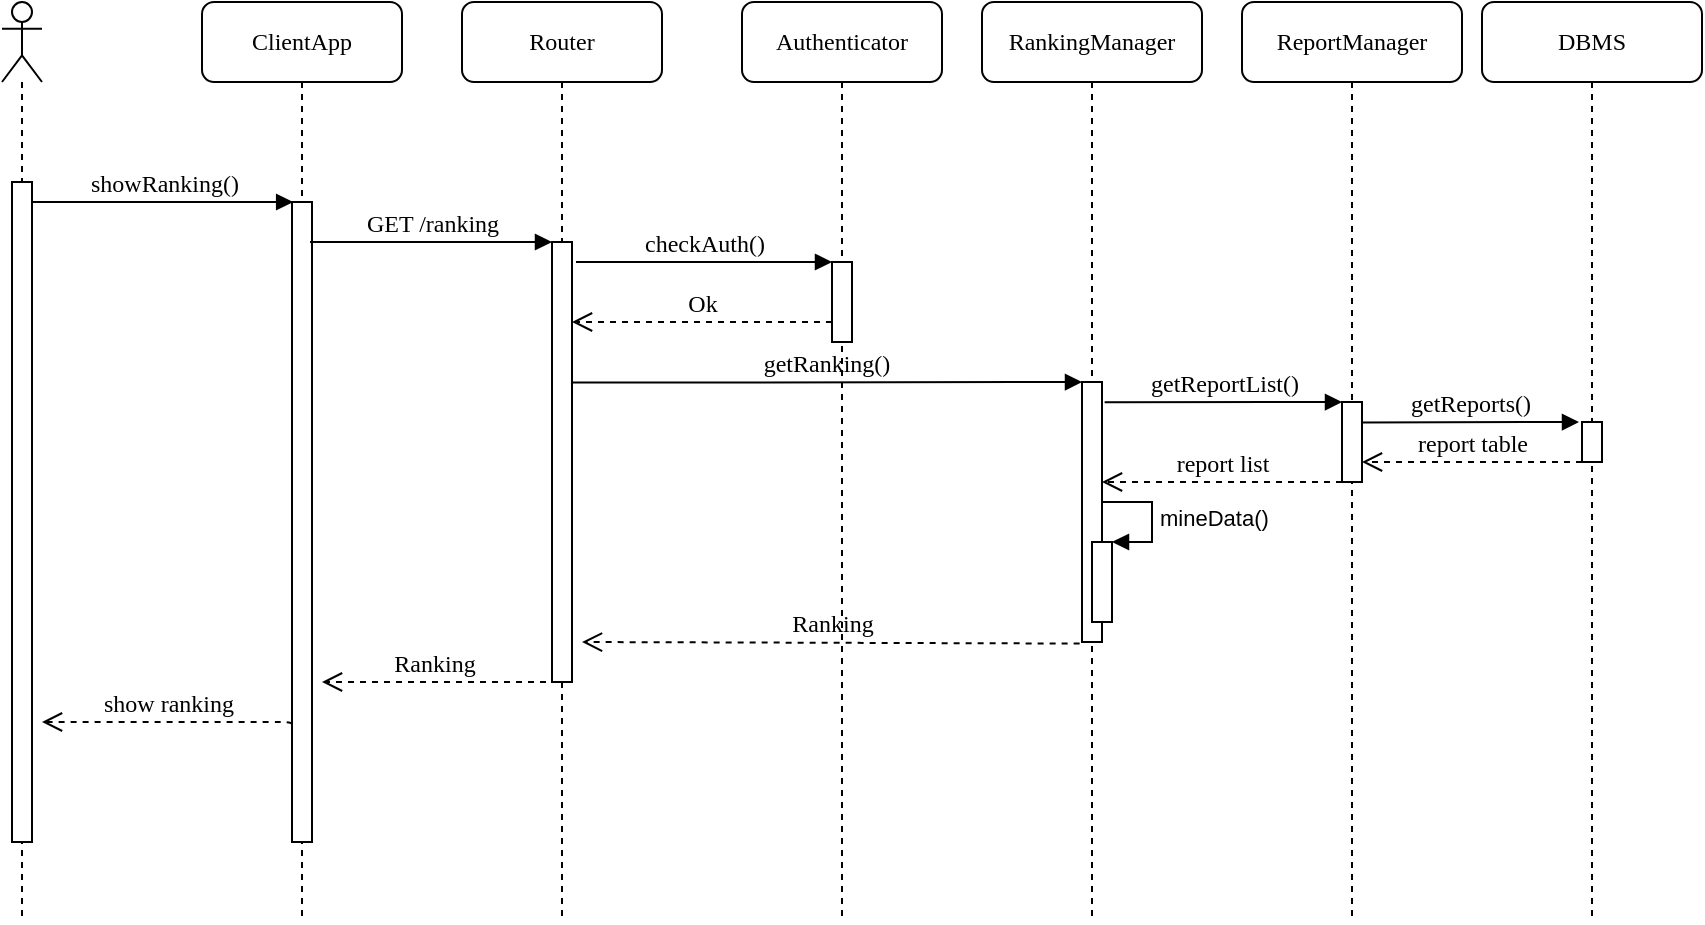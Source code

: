 <mxfile version="12.3.7" type="device" pages="1"><diagram name="Page-1" id="13e1069c-82ec-6db2-03f1-153e76fe0fe0"><mxGraphModel dx="1408" dy="1575" grid="1" gridSize="10" guides="1" tooltips="1" connect="1" arrows="1" fold="1" page="1" pageScale="1" pageWidth="1100" pageHeight="850" background="#ffffff" math="0" shadow="0"><root><mxCell id="0"/><mxCell id="1" parent="0"/><mxCell id="7baba1c4bc27f4b0-2" value="ClientApp" style="shape=umlLifeline;perimeter=lifelinePerimeter;whiteSpace=wrap;html=1;container=1;collapsible=0;recursiveResize=0;outlineConnect=0;rounded=1;shadow=0;comic=0;labelBackgroundColor=none;strokeWidth=1;fontFamily=Verdana;fontSize=12;align=center;" parent="1" vertex="1"><mxGeometry x="240" y="-100" width="100" height="460" as="geometry"/></mxCell><mxCell id="7baba1c4bc27f4b0-10" value="" style="html=1;points=[];perimeter=orthogonalPerimeter;rounded=0;shadow=0;comic=0;labelBackgroundColor=none;strokeWidth=1;fontFamily=Verdana;fontSize=12;align=center;" parent="7baba1c4bc27f4b0-2" vertex="1"><mxGeometry x="45" y="100" width="10" height="320" as="geometry"/></mxCell><mxCell id="7baba1c4bc27f4b0-5" value="Authenticator" style="shape=umlLifeline;perimeter=lifelinePerimeter;whiteSpace=wrap;html=1;container=1;collapsible=0;recursiveResize=0;outlineConnect=0;rounded=1;shadow=0;comic=0;labelBackgroundColor=none;strokeWidth=1;fontFamily=Verdana;fontSize=12;align=center;" parent="1" vertex="1"><mxGeometry x="510" y="-100" width="100" height="460" as="geometry"/></mxCell><mxCell id="7baba1c4bc27f4b0-6" value="Router" style="shape=umlLifeline;perimeter=lifelinePerimeter;whiteSpace=wrap;html=1;container=1;collapsible=0;recursiveResize=0;outlineConnect=0;rounded=1;shadow=0;comic=0;labelBackgroundColor=none;strokeWidth=1;fontFamily=Verdana;fontSize=12;align=center;" parent="1" vertex="1"><mxGeometry x="370" y="-100" width="100" height="460" as="geometry"/></mxCell><mxCell id="7baba1c4bc27f4b0-16" value="" style="html=1;points=[];perimeter=orthogonalPerimeter;rounded=0;shadow=0;comic=0;labelBackgroundColor=none;strokeWidth=1;fontFamily=Verdana;fontSize=12;align=center;" parent="7baba1c4bc27f4b0-6" vertex="1"><mxGeometry x="45" y="120" width="10" height="220" as="geometry"/></mxCell><mxCell id="7baba1c4bc27f4b0-19" value="" style="html=1;points=[];perimeter=orthogonalPerimeter;rounded=0;shadow=0;comic=0;labelBackgroundColor=none;strokeWidth=1;fontFamily=Verdana;fontSize=12;align=center;" parent="7baba1c4bc27f4b0-6" vertex="1"><mxGeometry x="185" y="130" width="10" height="40" as="geometry"/></mxCell><mxCell id="7baba1c4bc27f4b0-20" value="checkAuth()" style="html=1;verticalAlign=bottom;endArrow=block;entryX=0;entryY=0;labelBackgroundColor=none;fontFamily=Verdana;fontSize=12;edgeStyle=elbowEdgeStyle;elbow=vertical;" parent="7baba1c4bc27f4b0-6" target="7baba1c4bc27f4b0-19" edge="1"><mxGeometry relative="1" as="geometry"><mxPoint x="57" y="130" as="sourcePoint"/></mxGeometry></mxCell><mxCell id="7baba1c4bc27f4b0-21" value="Ok" style="html=1;verticalAlign=bottom;endArrow=open;dashed=1;endSize=8;labelBackgroundColor=none;fontFamily=Verdana;fontSize=12;edgeStyle=elbowEdgeStyle;elbow=vertical;" parent="7baba1c4bc27f4b0-6" source="7baba1c4bc27f4b0-19" edge="1"><mxGeometry relative="1" as="geometry"><mxPoint x="55" y="160" as="targetPoint"/><Array as="points"><mxPoint x="130" y="160"/><mxPoint x="160" y="160"/></Array></mxGeometry></mxCell><mxCell id="7baba1c4bc27f4b0-11" value="showRanking()" style="html=1;verticalAlign=bottom;endArrow=block;labelBackgroundColor=none;fontFamily=Verdana;fontSize=12;edgeStyle=elbowEdgeStyle;elbow=vertical;shadow=0;comic=0;entryX=0.058;entryY=0;entryDx=0;entryDy=0;entryPerimeter=0;" parent="1" source="7baba1c4bc27f4b0-9" target="7baba1c4bc27f4b0-10" edge="1"><mxGeometry relative="1" as="geometry"><mxPoint x="160" as="sourcePoint"/><mxPoint x="280" as="targetPoint"/><Array as="points"><mxPoint x="270"/><mxPoint x="280"/></Array></mxGeometry></mxCell><mxCell id="1SlL1ueOV2csKyAfzmK5-1" value="" style="shape=umlLifeline;participant=umlActor;perimeter=lifelinePerimeter;whiteSpace=wrap;html=1;container=1;collapsible=0;recursiveResize=0;verticalAlign=top;spacingTop=36;labelBackgroundColor=#ffffff;outlineConnect=0;" parent="1" vertex="1"><mxGeometry x="140" y="-100" width="20" height="460" as="geometry"/></mxCell><mxCell id="7baba1c4bc27f4b0-9" value="" style="html=1;points=[];perimeter=orthogonalPerimeter;rounded=0;shadow=0;comic=0;labelBackgroundColor=none;strokeWidth=1;fontFamily=Verdana;fontSize=12;align=center;" parent="1SlL1ueOV2csKyAfzmK5-1" vertex="1"><mxGeometry x="5" y="90" width="10" height="330" as="geometry"/></mxCell><mxCell id="j8wvazzYa7TAVAe0LvpJ-49" value="RankingManager" style="shape=umlLifeline;perimeter=lifelinePerimeter;whiteSpace=wrap;html=1;container=1;collapsible=0;recursiveResize=0;outlineConnect=0;rounded=1;shadow=0;comic=0;labelBackgroundColor=none;strokeWidth=1;fontFamily=Verdana;fontSize=12;align=center;" parent="1" vertex="1"><mxGeometry x="630" y="-100" width="110" height="460" as="geometry"/></mxCell><mxCell id="PqzRrof0vnTyG2Atzz5S-10" value="" style="html=1;points=[];perimeter=orthogonalPerimeter;" parent="j8wvazzYa7TAVAe0LvpJ-49" vertex="1"><mxGeometry x="50" y="190" width="10" height="130" as="geometry"/></mxCell><mxCell id="PqzRrof0vnTyG2Atzz5S-21" value="" style="html=1;points=[];perimeter=orthogonalPerimeter;" parent="j8wvazzYa7TAVAe0LvpJ-49" vertex="1"><mxGeometry x="55" y="270" width="10" height="40" as="geometry"/></mxCell><mxCell id="PqzRrof0vnTyG2Atzz5S-22" value="mineData()" style="edgeStyle=orthogonalEdgeStyle;html=1;align=left;spacingLeft=2;endArrow=block;rounded=0;entryX=1;entryY=0;" parent="j8wvazzYa7TAVAe0LvpJ-49" target="PqzRrof0vnTyG2Atzz5S-21" edge="1"><mxGeometry relative="1" as="geometry"><mxPoint x="60" y="250" as="sourcePoint"/><Array as="points"><mxPoint x="85" y="250"/></Array></mxGeometry></mxCell><mxCell id="7baba1c4bc27f4b0-17" value="GET /ranking" style="html=1;verticalAlign=bottom;endArrow=block;labelBackgroundColor=none;fontFamily=Verdana;fontSize=12;edgeStyle=elbowEdgeStyle;elbow=vertical;" parent="1" target="7baba1c4bc27f4b0-16" edge="1"><mxGeometry relative="1" as="geometry"><mxPoint x="294" y="20" as="sourcePoint"/><Array as="points"><mxPoint x="410" y="20"/></Array></mxGeometry></mxCell><mxCell id="PqzRrof0vnTyG2Atzz5S-9" value="getRanking()" style="html=1;verticalAlign=bottom;endArrow=block;labelBackgroundColor=none;fontFamily=Verdana;fontSize=12;edgeStyle=elbowEdgeStyle;elbow=vertical;exitX=0.92;exitY=0.422;exitDx=0;exitDy=0;exitPerimeter=0;" parent="1" edge="1"><mxGeometry relative="1" as="geometry"><mxPoint x="425.034" y="90.31" as="sourcePoint"/><Array as="points"><mxPoint x="591" y="90"/></Array><mxPoint x="680" y="90" as="targetPoint"/></mxGeometry></mxCell><mxCell id="PqzRrof0vnTyG2Atzz5S-11" value="Ranking" style="html=1;verticalAlign=bottom;endArrow=open;dashed=1;endSize=8;labelBackgroundColor=none;fontFamily=Verdana;fontSize=12;edgeStyle=elbowEdgeStyle;elbow=vertical;exitX=-0.118;exitY=1.006;exitDx=0;exitDy=0;exitPerimeter=0;" parent="1" source="PqzRrof0vnTyG2Atzz5S-10" edge="1"><mxGeometry relative="1" as="geometry"><mxPoint x="430" y="220" as="targetPoint"/><Array as="points"><mxPoint x="520" y="220"/><mxPoint x="520" y="211"/><mxPoint x="684.5" y="150"/><mxPoint x="564.5" y="150"/><mxPoint x="629.5" y="150.5"/><mxPoint x="659.5" y="150.5"/></Array><mxPoint x="690" y="150" as="sourcePoint"/></mxGeometry></mxCell><mxCell id="PqzRrof0vnTyG2Atzz5S-14" value="ReportManager" style="shape=umlLifeline;perimeter=lifelinePerimeter;whiteSpace=wrap;html=1;container=1;collapsible=0;recursiveResize=0;outlineConnect=0;rounded=1;shadow=0;comic=0;labelBackgroundColor=none;strokeWidth=1;fontFamily=Verdana;fontSize=12;align=center;" parent="1" vertex="1"><mxGeometry x="760" y="-100" width="110" height="460" as="geometry"/></mxCell><mxCell id="PqzRrof0vnTyG2Atzz5S-16" value="" style="html=1;points=[];perimeter=orthogonalPerimeter;" parent="PqzRrof0vnTyG2Atzz5S-14" vertex="1"><mxGeometry x="50" y="200" width="10" height="40" as="geometry"/></mxCell><mxCell id="PqzRrof0vnTyG2Atzz5S-17" value="getReportList()" style="html=1;verticalAlign=bottom;endArrow=block;labelBackgroundColor=none;fontFamily=Verdana;fontSize=12;edgeStyle=elbowEdgeStyle;elbow=vertical;exitX=1.13;exitY=0.078;exitDx=0;exitDy=0;exitPerimeter=0;" parent="1" source="PqzRrof0vnTyG2Atzz5S-10" edge="1"><mxGeometry relative="1" as="geometry"><mxPoint x="710" y="100" as="sourcePoint"/><Array as="points"/><mxPoint x="810" y="100" as="targetPoint"/></mxGeometry></mxCell><mxCell id="PqzRrof0vnTyG2Atzz5S-18" value="report list" style="html=1;verticalAlign=bottom;endArrow=open;dashed=1;endSize=8;labelBackgroundColor=none;fontFamily=Verdana;fontSize=12;edgeStyle=elbowEdgeStyle;elbow=vertical;entryX=1;entryY=0.385;entryDx=0;entryDy=0;entryPerimeter=0;" parent="1" target="PqzRrof0vnTyG2Atzz5S-10" edge="1"><mxGeometry relative="1" as="geometry"><mxPoint x="710" y="140" as="targetPoint"/><Array as="points"><mxPoint x="760" y="140"/><mxPoint x="744.5" y="79"/><mxPoint x="809.5" y="79.5"/><mxPoint x="839.5" y="79.5"/></Array><mxPoint x="810" y="140" as="sourcePoint"/></mxGeometry></mxCell><mxCell id="PqzRrof0vnTyG2Atzz5S-23" value="Ranking" style="html=1;verticalAlign=bottom;endArrow=open;dashed=1;endSize=8;labelBackgroundColor=none;fontFamily=Verdana;fontSize=12;edgeStyle=elbowEdgeStyle;elbow=vertical;" parent="1" edge="1"><mxGeometry relative="1" as="geometry"><mxPoint x="300" y="240" as="targetPoint"/><Array as="points"><mxPoint x="411.5" y="240"/><mxPoint x="411.5" y="231"/><mxPoint x="576" y="170"/><mxPoint x="456" y="170"/><mxPoint x="521" y="170.5"/><mxPoint x="551" y="170.5"/></Array><mxPoint x="412" y="240" as="sourcePoint"/></mxGeometry></mxCell><mxCell id="PqzRrof0vnTyG2Atzz5S-24" value="show ranking" style="html=1;verticalAlign=bottom;endArrow=open;dashed=1;endSize=8;labelBackgroundColor=none;fontFamily=Verdana;fontSize=12;edgeStyle=elbowEdgeStyle;elbow=vertical;exitX=-0.118;exitY=1.006;exitDx=0;exitDy=0;exitPerimeter=0;" parent="1" edge="1"><mxGeometry relative="1" as="geometry"><mxPoint x="160" y="260" as="targetPoint"/><Array as="points"><mxPoint x="111" y="260"/><mxPoint x="111" y="251"/><mxPoint x="275.5" y="190"/><mxPoint x="155.5" y="190"/><mxPoint x="220.5" y="190.5"/><mxPoint x="250.5" y="190.5"/></Array><mxPoint x="284.667" y="261.167" as="sourcePoint"/></mxGeometry></mxCell><mxCell id="2yBOR78IWso0YkBqZARR-1" value="DBMS" style="shape=umlLifeline;perimeter=lifelinePerimeter;whiteSpace=wrap;html=1;container=1;collapsible=0;recursiveResize=0;outlineConnect=0;rounded=1;shadow=0;comic=0;labelBackgroundColor=none;strokeWidth=1;fontFamily=Verdana;fontSize=12;align=center;" vertex="1" parent="1"><mxGeometry x="880" y="-100" width="110" height="460" as="geometry"/></mxCell><mxCell id="2yBOR78IWso0YkBqZARR-2" value="" style="html=1;points=[];perimeter=orthogonalPerimeter;" vertex="1" parent="2yBOR78IWso0YkBqZARR-1"><mxGeometry x="50" y="210" width="10" height="20" as="geometry"/></mxCell><mxCell id="2yBOR78IWso0YkBqZARR-3" value="getReports()" style="html=1;verticalAlign=bottom;endArrow=block;labelBackgroundColor=none;fontFamily=Verdana;fontSize=12;edgeStyle=elbowEdgeStyle;elbow=vertical;exitX=1.13;exitY=0.078;exitDx=0;exitDy=0;exitPerimeter=0;" edge="1" parent="1"><mxGeometry relative="1" as="geometry"><mxPoint x="819.929" y="110.238" as="sourcePoint"/><Array as="points"/><mxPoint x="928.5" y="110" as="targetPoint"/></mxGeometry></mxCell><mxCell id="2yBOR78IWso0YkBqZARR-4" value="report table" style="html=1;verticalAlign=bottom;endArrow=open;dashed=1;endSize=8;labelBackgroundColor=none;fontFamily=Verdana;fontSize=12;edgeStyle=elbowEdgeStyle;elbow=vertical;entryX=1;entryY=0.385;entryDx=0;entryDy=0;entryPerimeter=0;" edge="1" parent="1"><mxGeometry relative="1" as="geometry"><mxPoint x="820" y="130.238" as="targetPoint"/><Array as="points"><mxPoint x="890" y="130"/><mxPoint x="874.5" y="69"/><mxPoint x="939.5" y="69.5"/><mxPoint x="969.5" y="69.5"/></Array><mxPoint x="930" y="130" as="sourcePoint"/></mxGeometry></mxCell></root></mxGraphModel></diagram></mxfile>